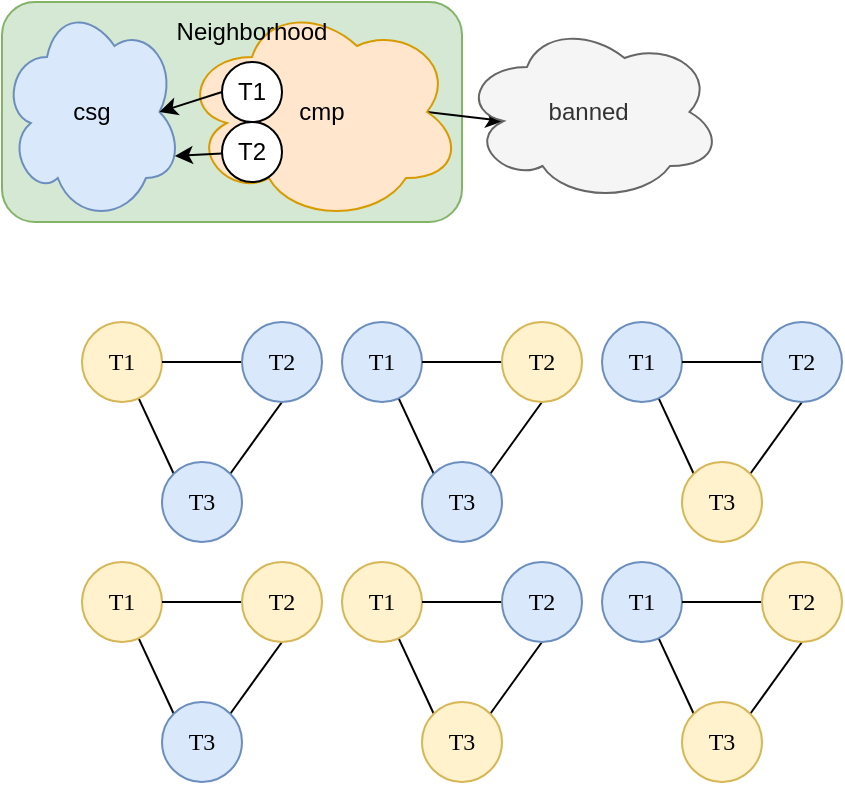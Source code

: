 <mxfile version="19.0.3" type="github">
  <diagram id="EODv_GWRiQXyj2ivLvyR" name="Page-1">
    <mxGraphModel dx="1033" dy="593" grid="1" gridSize="10" guides="1" tooltips="1" connect="1" arrows="1" fold="1" page="1" pageScale="1" pageWidth="850" pageHeight="1100" math="0" shadow="0">
      <root>
        <mxCell id="0" />
        <mxCell id="1" parent="0" />
        <mxCell id="SUoG498vLhxtuiNLdmU_-9" value="" style="rounded=1;whiteSpace=wrap;html=1;fillColor=#d5e8d4;strokeColor=#82b366;" vertex="1" parent="1">
          <mxGeometry x="100" y="270" width="230" height="110" as="geometry" />
        </mxCell>
        <mxCell id="SUoG498vLhxtuiNLdmU_-19" style="edgeStyle=none;rounded=0;orthogonalLoop=1;jettySize=auto;html=1;exitX=0.875;exitY=0.5;exitDx=0;exitDy=0;exitPerimeter=0;entryX=0.16;entryY=0.55;entryDx=0;entryDy=0;entryPerimeter=0;" edge="1" parent="1" source="SUoG498vLhxtuiNLdmU_-16" target="SUoG498vLhxtuiNLdmU_-12">
          <mxGeometry relative="1" as="geometry" />
        </mxCell>
        <mxCell id="SUoG498vLhxtuiNLdmU_-16" value="cmp" style="ellipse;shape=cloud;whiteSpace=wrap;html=1;fillColor=#ffe6cc;strokeColor=#d79b00;" vertex="1" parent="1">
          <mxGeometry x="190" y="270" width="140" height="110" as="geometry" />
        </mxCell>
        <mxCell id="Vu1Q4HtaSw-lPKp4jjiy-3" style="rounded=0;orthogonalLoop=1;jettySize=auto;html=1;entryX=0;entryY=0;entryDx=0;entryDy=0;fontFamily=Comic Sans MS;endArrow=none;endFill=0;" parent="1" source="Vu1Q4HtaSw-lPKp4jjiy-1" target="Vu1Q4HtaSw-lPKp4jjiy-2" edge="1">
          <mxGeometry relative="1" as="geometry" />
        </mxCell>
        <mxCell id="Vu1Q4HtaSw-lPKp4jjiy-1" value="&lt;font face=&quot;Comic Sans MS&quot;&gt;T1&lt;br&gt;&lt;/font&gt;" style="ellipse;whiteSpace=wrap;html=1;aspect=fixed;fillColor=#fff2cc;strokeColor=#d6b656;" parent="1" vertex="1">
          <mxGeometry x="140" y="430" width="40" height="40" as="geometry" />
        </mxCell>
        <mxCell id="Vu1Q4HtaSw-lPKp4jjiy-6" style="edgeStyle=none;rounded=0;orthogonalLoop=1;jettySize=auto;html=1;exitX=1;exitY=0;exitDx=0;exitDy=0;entryX=0.5;entryY=1;entryDx=0;entryDy=0;fontFamily=Comic Sans MS;endArrow=none;endFill=0;" parent="1" source="Vu1Q4HtaSw-lPKp4jjiy-2" target="Vu1Q4HtaSw-lPKp4jjiy-5" edge="1">
          <mxGeometry relative="1" as="geometry" />
        </mxCell>
        <mxCell id="Vu1Q4HtaSw-lPKp4jjiy-2" value="&lt;font face=&quot;Comic Sans MS&quot;&gt;T3&lt;/font&gt;" style="ellipse;whiteSpace=wrap;html=1;aspect=fixed;fillColor=#dae8fc;strokeColor=#6c8ebf;" parent="1" vertex="1">
          <mxGeometry x="180" y="500" width="40" height="40" as="geometry" />
        </mxCell>
        <mxCell id="Vu1Q4HtaSw-lPKp4jjiy-7" style="edgeStyle=none;rounded=0;orthogonalLoop=1;jettySize=auto;html=1;exitX=0;exitY=0.5;exitDx=0;exitDy=0;entryX=1;entryY=0.5;entryDx=0;entryDy=0;fontFamily=Comic Sans MS;endArrow=none;endFill=0;" parent="1" source="Vu1Q4HtaSw-lPKp4jjiy-5" target="Vu1Q4HtaSw-lPKp4jjiy-1" edge="1">
          <mxGeometry relative="1" as="geometry" />
        </mxCell>
        <mxCell id="Vu1Q4HtaSw-lPKp4jjiy-5" value="&lt;font face=&quot;Comic Sans MS&quot;&gt;T2&lt;/font&gt;" style="ellipse;whiteSpace=wrap;html=1;aspect=fixed;fillColor=#dae8fc;strokeColor=#6c8ebf;" parent="1" vertex="1">
          <mxGeometry x="220" y="430" width="40" height="40" as="geometry" />
        </mxCell>
        <mxCell id="Vu1Q4HtaSw-lPKp4jjiy-15" style="rounded=0;orthogonalLoop=1;jettySize=auto;html=1;entryX=0;entryY=0;entryDx=0;entryDy=0;fontFamily=Comic Sans MS;endArrow=none;endFill=0;" parent="1" source="Vu1Q4HtaSw-lPKp4jjiy-16" target="Vu1Q4HtaSw-lPKp4jjiy-18" edge="1">
          <mxGeometry relative="1" as="geometry" />
        </mxCell>
        <mxCell id="Vu1Q4HtaSw-lPKp4jjiy-16" value="&lt;font face=&quot;Comic Sans MS&quot;&gt;T1&lt;br&gt;&lt;/font&gt;" style="ellipse;whiteSpace=wrap;html=1;aspect=fixed;fillColor=#dae8fc;strokeColor=#6c8ebf;" parent="1" vertex="1">
          <mxGeometry x="270" y="430" width="40" height="40" as="geometry" />
        </mxCell>
        <mxCell id="Vu1Q4HtaSw-lPKp4jjiy-17" style="edgeStyle=none;rounded=0;orthogonalLoop=1;jettySize=auto;html=1;exitX=1;exitY=0;exitDx=0;exitDy=0;entryX=0.5;entryY=1;entryDx=0;entryDy=0;fontFamily=Comic Sans MS;endArrow=none;endFill=0;" parent="1" source="Vu1Q4HtaSw-lPKp4jjiy-18" target="Vu1Q4HtaSw-lPKp4jjiy-20" edge="1">
          <mxGeometry relative="1" as="geometry" />
        </mxCell>
        <mxCell id="Vu1Q4HtaSw-lPKp4jjiy-18" value="&lt;font face=&quot;Comic Sans MS&quot;&gt;T3&lt;/font&gt;" style="ellipse;whiteSpace=wrap;html=1;aspect=fixed;fillColor=#dae8fc;strokeColor=#6c8ebf;" parent="1" vertex="1">
          <mxGeometry x="310" y="500" width="40" height="40" as="geometry" />
        </mxCell>
        <mxCell id="Vu1Q4HtaSw-lPKp4jjiy-19" style="edgeStyle=none;rounded=0;orthogonalLoop=1;jettySize=auto;html=1;exitX=0;exitY=0.5;exitDx=0;exitDy=0;entryX=1;entryY=0.5;entryDx=0;entryDy=0;fontFamily=Comic Sans MS;endArrow=none;endFill=0;" parent="1" source="Vu1Q4HtaSw-lPKp4jjiy-20" target="Vu1Q4HtaSw-lPKp4jjiy-16" edge="1">
          <mxGeometry relative="1" as="geometry" />
        </mxCell>
        <mxCell id="Vu1Q4HtaSw-lPKp4jjiy-20" value="&lt;font face=&quot;Comic Sans MS&quot;&gt;T2&lt;/font&gt;" style="ellipse;whiteSpace=wrap;html=1;aspect=fixed;fillColor=#fff2cc;strokeColor=#d6b656;" parent="1" vertex="1">
          <mxGeometry x="350" y="430" width="40" height="40" as="geometry" />
        </mxCell>
        <mxCell id="Vu1Q4HtaSw-lPKp4jjiy-21" style="rounded=0;orthogonalLoop=1;jettySize=auto;html=1;entryX=0;entryY=0;entryDx=0;entryDy=0;fontFamily=Comic Sans MS;endArrow=none;endFill=0;" parent="1" source="Vu1Q4HtaSw-lPKp4jjiy-22" target="Vu1Q4HtaSw-lPKp4jjiy-24" edge="1">
          <mxGeometry relative="1" as="geometry" />
        </mxCell>
        <mxCell id="Vu1Q4HtaSw-lPKp4jjiy-22" value="&lt;font face=&quot;Comic Sans MS&quot;&gt;T1&lt;br&gt;&lt;/font&gt;" style="ellipse;whiteSpace=wrap;html=1;aspect=fixed;fillColor=#dae8fc;strokeColor=#6c8ebf;" parent="1" vertex="1">
          <mxGeometry x="400" y="430" width="40" height="40" as="geometry" />
        </mxCell>
        <mxCell id="Vu1Q4HtaSw-lPKp4jjiy-23" style="edgeStyle=none;rounded=0;orthogonalLoop=1;jettySize=auto;html=1;exitX=1;exitY=0;exitDx=0;exitDy=0;entryX=0.5;entryY=1;entryDx=0;entryDy=0;fontFamily=Comic Sans MS;endArrow=none;endFill=0;" parent="1" source="Vu1Q4HtaSw-lPKp4jjiy-24" target="Vu1Q4HtaSw-lPKp4jjiy-26" edge="1">
          <mxGeometry relative="1" as="geometry" />
        </mxCell>
        <mxCell id="Vu1Q4HtaSw-lPKp4jjiy-24" value="&lt;font face=&quot;Comic Sans MS&quot;&gt;T3&lt;/font&gt;" style="ellipse;whiteSpace=wrap;html=1;aspect=fixed;fillColor=#fff2cc;strokeColor=#d6b656;" parent="1" vertex="1">
          <mxGeometry x="440" y="500" width="40" height="40" as="geometry" />
        </mxCell>
        <mxCell id="Vu1Q4HtaSw-lPKp4jjiy-25" style="edgeStyle=none;rounded=0;orthogonalLoop=1;jettySize=auto;html=1;exitX=0;exitY=0.5;exitDx=0;exitDy=0;entryX=1;entryY=0.5;entryDx=0;entryDy=0;fontFamily=Comic Sans MS;endArrow=none;endFill=0;" parent="1" source="Vu1Q4HtaSw-lPKp4jjiy-26" target="Vu1Q4HtaSw-lPKp4jjiy-22" edge="1">
          <mxGeometry relative="1" as="geometry" />
        </mxCell>
        <mxCell id="Vu1Q4HtaSw-lPKp4jjiy-26" value="&lt;font face=&quot;Comic Sans MS&quot;&gt;T2&lt;/font&gt;" style="ellipse;whiteSpace=wrap;html=1;aspect=fixed;fillColor=#dae8fc;strokeColor=#6c8ebf;" parent="1" vertex="1">
          <mxGeometry x="480" y="430" width="40" height="40" as="geometry" />
        </mxCell>
        <mxCell id="Vu1Q4HtaSw-lPKp4jjiy-27" style="rounded=0;orthogonalLoop=1;jettySize=auto;html=1;entryX=0;entryY=0;entryDx=0;entryDy=0;fontFamily=Comic Sans MS;endArrow=none;endFill=0;" parent="1" source="Vu1Q4HtaSw-lPKp4jjiy-28" target="Vu1Q4HtaSw-lPKp4jjiy-30" edge="1">
          <mxGeometry relative="1" as="geometry" />
        </mxCell>
        <mxCell id="Vu1Q4HtaSw-lPKp4jjiy-28" value="&lt;font face=&quot;Comic Sans MS&quot;&gt;T1&lt;br&gt;&lt;/font&gt;" style="ellipse;whiteSpace=wrap;html=1;aspect=fixed;fillColor=#fff2cc;strokeColor=#d6b656;" parent="1" vertex="1">
          <mxGeometry x="140" y="550" width="40" height="40" as="geometry" />
        </mxCell>
        <mxCell id="Vu1Q4HtaSw-lPKp4jjiy-29" style="edgeStyle=none;rounded=0;orthogonalLoop=1;jettySize=auto;html=1;exitX=1;exitY=0;exitDx=0;exitDy=0;entryX=0.5;entryY=1;entryDx=0;entryDy=0;fontFamily=Comic Sans MS;endArrow=none;endFill=0;" parent="1" source="Vu1Q4HtaSw-lPKp4jjiy-30" target="Vu1Q4HtaSw-lPKp4jjiy-32" edge="1">
          <mxGeometry relative="1" as="geometry" />
        </mxCell>
        <mxCell id="Vu1Q4HtaSw-lPKp4jjiy-30" value="&lt;font face=&quot;Comic Sans MS&quot;&gt;T3&lt;/font&gt;" style="ellipse;whiteSpace=wrap;html=1;aspect=fixed;fillColor=#dae8fc;strokeColor=#6c8ebf;" parent="1" vertex="1">
          <mxGeometry x="180" y="620" width="40" height="40" as="geometry" />
        </mxCell>
        <mxCell id="Vu1Q4HtaSw-lPKp4jjiy-31" style="edgeStyle=none;rounded=0;orthogonalLoop=1;jettySize=auto;html=1;exitX=0;exitY=0.5;exitDx=0;exitDy=0;entryX=1;entryY=0.5;entryDx=0;entryDy=0;fontFamily=Comic Sans MS;endArrow=none;endFill=0;" parent="1" source="Vu1Q4HtaSw-lPKp4jjiy-32" target="Vu1Q4HtaSw-lPKp4jjiy-28" edge="1">
          <mxGeometry relative="1" as="geometry" />
        </mxCell>
        <mxCell id="Vu1Q4HtaSw-lPKp4jjiy-32" value="&lt;font face=&quot;Comic Sans MS&quot;&gt;T2&lt;/font&gt;" style="ellipse;whiteSpace=wrap;html=1;aspect=fixed;fillColor=#fff2cc;strokeColor=#d6b656;" parent="1" vertex="1">
          <mxGeometry x="220" y="550" width="40" height="40" as="geometry" />
        </mxCell>
        <mxCell id="Vu1Q4HtaSw-lPKp4jjiy-33" style="rounded=0;orthogonalLoop=1;jettySize=auto;html=1;entryX=0;entryY=0;entryDx=0;entryDy=0;fontFamily=Comic Sans MS;endArrow=none;endFill=0;" parent="1" source="Vu1Q4HtaSw-lPKp4jjiy-34" target="Vu1Q4HtaSw-lPKp4jjiy-36" edge="1">
          <mxGeometry relative="1" as="geometry" />
        </mxCell>
        <mxCell id="Vu1Q4HtaSw-lPKp4jjiy-34" value="&lt;font face=&quot;Comic Sans MS&quot;&gt;T1&lt;br&gt;&lt;/font&gt;" style="ellipse;whiteSpace=wrap;html=1;aspect=fixed;fillColor=#fff2cc;strokeColor=#d6b656;" parent="1" vertex="1">
          <mxGeometry x="270" y="550" width="40" height="40" as="geometry" />
        </mxCell>
        <mxCell id="Vu1Q4HtaSw-lPKp4jjiy-35" style="edgeStyle=none;rounded=0;orthogonalLoop=1;jettySize=auto;html=1;exitX=1;exitY=0;exitDx=0;exitDy=0;entryX=0.5;entryY=1;entryDx=0;entryDy=0;fontFamily=Comic Sans MS;endArrow=none;endFill=0;" parent="1" source="Vu1Q4HtaSw-lPKp4jjiy-36" target="Vu1Q4HtaSw-lPKp4jjiy-38" edge="1">
          <mxGeometry relative="1" as="geometry" />
        </mxCell>
        <mxCell id="Vu1Q4HtaSw-lPKp4jjiy-36" value="&lt;font face=&quot;Comic Sans MS&quot;&gt;T3&lt;/font&gt;" style="ellipse;whiteSpace=wrap;html=1;aspect=fixed;fillColor=#fff2cc;strokeColor=#d6b656;" parent="1" vertex="1">
          <mxGeometry x="310" y="620" width="40" height="40" as="geometry" />
        </mxCell>
        <mxCell id="Vu1Q4HtaSw-lPKp4jjiy-37" style="edgeStyle=none;rounded=0;orthogonalLoop=1;jettySize=auto;html=1;exitX=0;exitY=0.5;exitDx=0;exitDy=0;entryX=1;entryY=0.5;entryDx=0;entryDy=0;fontFamily=Comic Sans MS;endArrow=none;endFill=0;" parent="1" source="Vu1Q4HtaSw-lPKp4jjiy-38" target="Vu1Q4HtaSw-lPKp4jjiy-34" edge="1">
          <mxGeometry relative="1" as="geometry" />
        </mxCell>
        <mxCell id="Vu1Q4HtaSw-lPKp4jjiy-38" value="&lt;font face=&quot;Comic Sans MS&quot;&gt;T2&lt;/font&gt;" style="ellipse;whiteSpace=wrap;html=1;aspect=fixed;fillColor=#dae8fc;strokeColor=#6c8ebf;" parent="1" vertex="1">
          <mxGeometry x="350" y="550" width="40" height="40" as="geometry" />
        </mxCell>
        <mxCell id="Vu1Q4HtaSw-lPKp4jjiy-39" style="rounded=0;orthogonalLoop=1;jettySize=auto;html=1;entryX=0;entryY=0;entryDx=0;entryDy=0;fontFamily=Comic Sans MS;endArrow=none;endFill=0;" parent="1" source="Vu1Q4HtaSw-lPKp4jjiy-40" target="Vu1Q4HtaSw-lPKp4jjiy-42" edge="1">
          <mxGeometry relative="1" as="geometry" />
        </mxCell>
        <mxCell id="Vu1Q4HtaSw-lPKp4jjiy-40" value="&lt;font face=&quot;Comic Sans MS&quot;&gt;T1&lt;br&gt;&lt;/font&gt;" style="ellipse;whiteSpace=wrap;html=1;aspect=fixed;fillColor=#dae8fc;strokeColor=#6c8ebf;" parent="1" vertex="1">
          <mxGeometry x="400" y="550" width="40" height="40" as="geometry" />
        </mxCell>
        <mxCell id="Vu1Q4HtaSw-lPKp4jjiy-41" style="edgeStyle=none;rounded=0;orthogonalLoop=1;jettySize=auto;html=1;exitX=1;exitY=0;exitDx=0;exitDy=0;entryX=0.5;entryY=1;entryDx=0;entryDy=0;fontFamily=Comic Sans MS;endArrow=none;endFill=0;" parent="1" source="Vu1Q4HtaSw-lPKp4jjiy-42" target="Vu1Q4HtaSw-lPKp4jjiy-44" edge="1">
          <mxGeometry relative="1" as="geometry" />
        </mxCell>
        <mxCell id="Vu1Q4HtaSw-lPKp4jjiy-42" value="&lt;font face=&quot;Comic Sans MS&quot;&gt;T3&lt;/font&gt;" style="ellipse;whiteSpace=wrap;html=1;aspect=fixed;fillColor=#fff2cc;strokeColor=#d6b656;" parent="1" vertex="1">
          <mxGeometry x="440" y="620" width="40" height="40" as="geometry" />
        </mxCell>
        <mxCell id="Vu1Q4HtaSw-lPKp4jjiy-43" style="edgeStyle=none;rounded=0;orthogonalLoop=1;jettySize=auto;html=1;exitX=0;exitY=0.5;exitDx=0;exitDy=0;entryX=1;entryY=0.5;entryDx=0;entryDy=0;fontFamily=Comic Sans MS;endArrow=none;endFill=0;" parent="1" source="Vu1Q4HtaSw-lPKp4jjiy-44" target="Vu1Q4HtaSw-lPKp4jjiy-40" edge="1">
          <mxGeometry relative="1" as="geometry" />
        </mxCell>
        <mxCell id="Vu1Q4HtaSw-lPKp4jjiy-44" value="&lt;font face=&quot;Comic Sans MS&quot;&gt;T2&lt;/font&gt;" style="ellipse;whiteSpace=wrap;html=1;aspect=fixed;fillColor=#fff2cc;strokeColor=#d6b656;" parent="1" vertex="1">
          <mxGeometry x="480" y="550" width="40" height="40" as="geometry" />
        </mxCell>
        <mxCell id="SUoG498vLhxtuiNLdmU_-1" value="csg" style="ellipse;shape=cloud;whiteSpace=wrap;html=1;fillColor=#dae8fc;strokeColor=#6c8ebf;" vertex="1" parent="1">
          <mxGeometry x="100" y="270" width="90" height="110" as="geometry" />
        </mxCell>
        <mxCell id="SUoG498vLhxtuiNLdmU_-5" style="rounded=0;orthogonalLoop=1;jettySize=auto;html=1;exitX=0;exitY=0.5;exitDx=0;exitDy=0;entryX=0.875;entryY=0.5;entryDx=0;entryDy=0;entryPerimeter=0;" edge="1" parent="1" source="SUoG498vLhxtuiNLdmU_-2" target="SUoG498vLhxtuiNLdmU_-1">
          <mxGeometry relative="1" as="geometry" />
        </mxCell>
        <mxCell id="SUoG498vLhxtuiNLdmU_-2" value="T1" style="ellipse;whiteSpace=wrap;html=1;aspect=fixed;" vertex="1" parent="1">
          <mxGeometry x="210" y="300" width="30" height="30" as="geometry" />
        </mxCell>
        <mxCell id="SUoG498vLhxtuiNLdmU_-6" style="edgeStyle=none;rounded=0;orthogonalLoop=1;jettySize=auto;html=1;entryX=0.96;entryY=0.7;entryDx=0;entryDy=0;entryPerimeter=0;" edge="1" parent="1" source="SUoG498vLhxtuiNLdmU_-3" target="SUoG498vLhxtuiNLdmU_-1">
          <mxGeometry relative="1" as="geometry" />
        </mxCell>
        <mxCell id="SUoG498vLhxtuiNLdmU_-3" value="T2" style="ellipse;whiteSpace=wrap;html=1;aspect=fixed;" vertex="1" parent="1">
          <mxGeometry x="210" y="330" width="30" height="30" as="geometry" />
        </mxCell>
        <mxCell id="SUoG498vLhxtuiNLdmU_-10" value="Neighborhood" style="text;html=1;strokeColor=none;fillColor=none;align=center;verticalAlign=middle;whiteSpace=wrap;rounded=0;" vertex="1" parent="1">
          <mxGeometry x="195" y="270" width="60" height="30" as="geometry" />
        </mxCell>
        <mxCell id="SUoG498vLhxtuiNLdmU_-12" value="banned&amp;nbsp;" style="ellipse;shape=cloud;whiteSpace=wrap;html=1;fillColor=#f5f5f5;strokeColor=#666666;fontColor=#333333;" vertex="1" parent="1">
          <mxGeometry x="330" y="280" width="130" height="90" as="geometry" />
        </mxCell>
      </root>
    </mxGraphModel>
  </diagram>
</mxfile>
